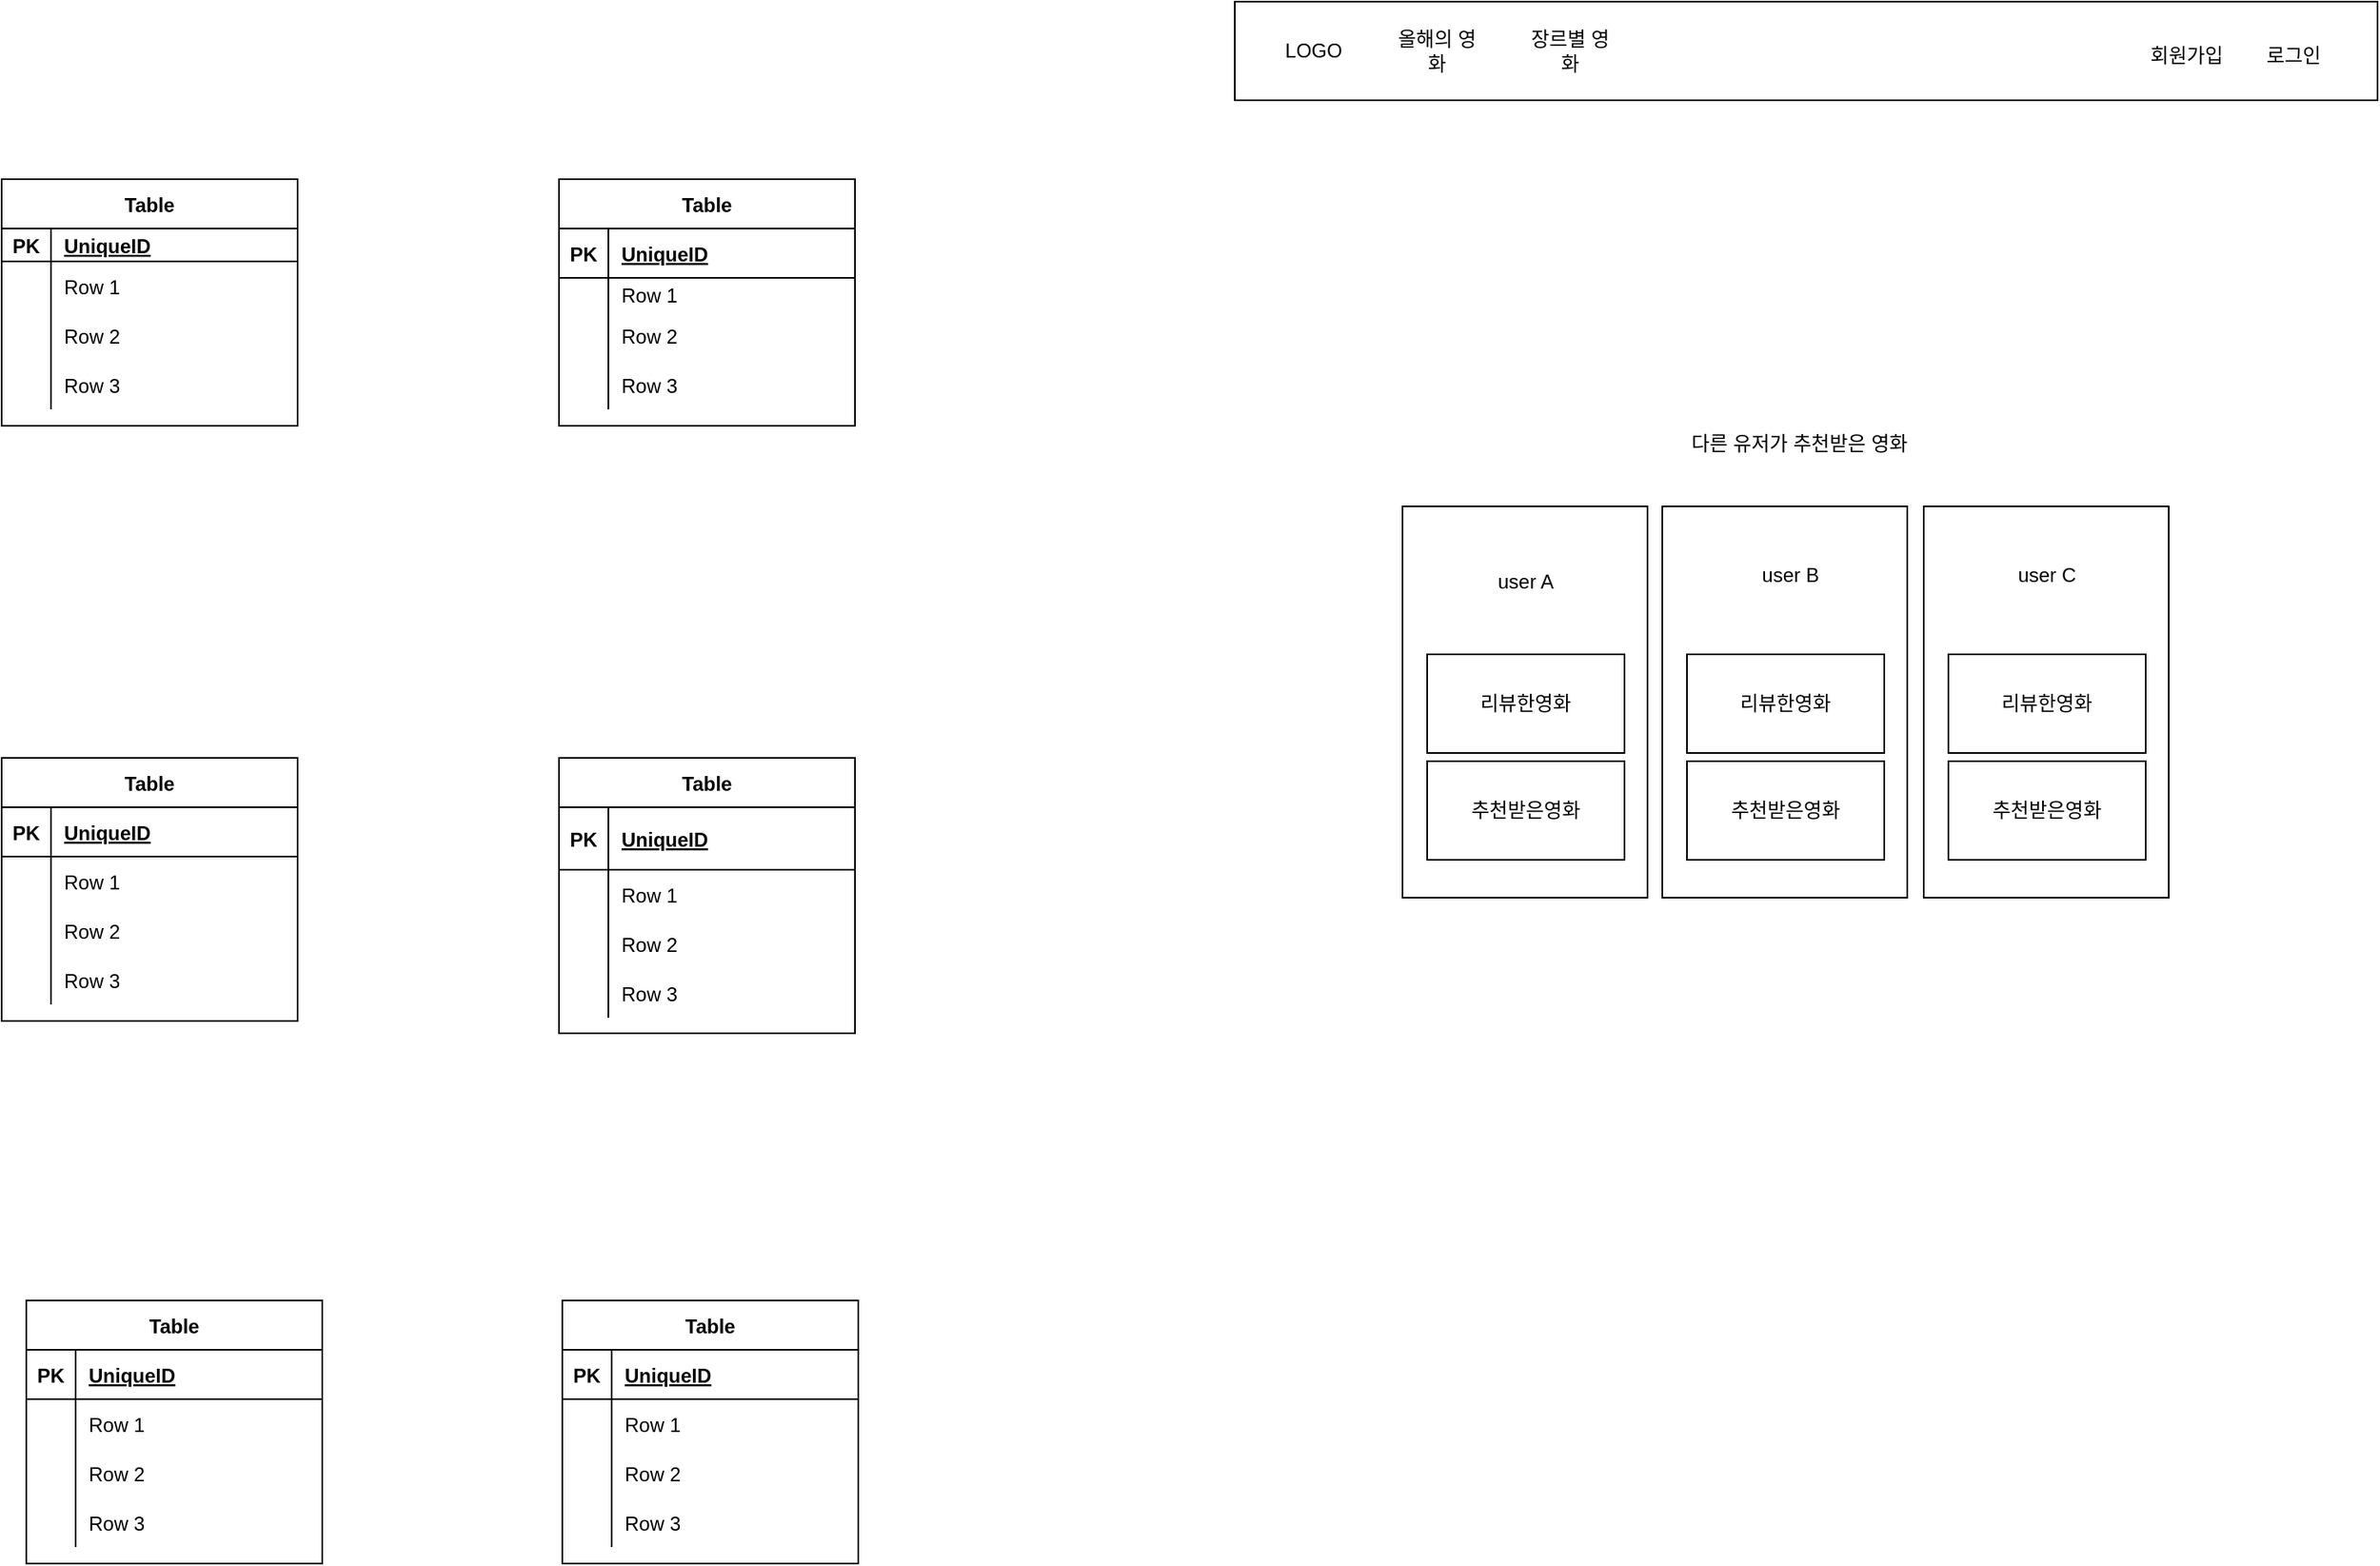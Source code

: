 <mxfile version="15.7.3" type="github"><diagram id="rUzYTaWajFhpniBD4Ewf" name="Page-1"><mxGraphModel dx="1663" dy="770" grid="1" gridSize="10" guides="1" tooltips="1" connect="1" arrows="1" fold="1" page="1" pageScale="1" pageWidth="827" pageHeight="1169" math="0" shadow="0"><root><mxCell id="0"/><mxCell id="1" parent="0"/><mxCell id="fk0M6dTDzl-Yn9SoUgIO-6" value="" style="group" parent="1" vertex="1" connectable="0"><mxGeometry x="172" y="366" width="149" height="238" as="geometry"/></mxCell><mxCell id="fk0M6dTDzl-Yn9SoUgIO-5" value="" style="rounded=0;whiteSpace=wrap;html=1;" parent="fk0M6dTDzl-Yn9SoUgIO-6" vertex="1"><mxGeometry width="149" height="238" as="geometry"/></mxCell><mxCell id="fk0M6dTDzl-Yn9SoUgIO-3" value="리뷰한영화" style="rounded=0;whiteSpace=wrap;html=1;" parent="fk0M6dTDzl-Yn9SoUgIO-6" vertex="1"><mxGeometry x="15" y="90" width="120" height="60" as="geometry"/></mxCell><mxCell id="fk0M6dTDzl-Yn9SoUgIO-4" value="추천받은영화" style="rounded=0;whiteSpace=wrap;html=1;" parent="fk0M6dTDzl-Yn9SoUgIO-6" vertex="1"><mxGeometry x="15" y="155" width="120" height="60" as="geometry"/></mxCell><mxCell id="fk0M6dTDzl-Yn9SoUgIO-17" value="user A" style="text;html=1;strokeColor=none;fillColor=none;align=center;verticalAlign=middle;whiteSpace=wrap;rounded=0;" parent="fk0M6dTDzl-Yn9SoUgIO-6" vertex="1"><mxGeometry x="45" y="31" width="60" height="30" as="geometry"/></mxCell><mxCell id="fk0M6dTDzl-Yn9SoUgIO-7" value="" style="group" parent="1" vertex="1" connectable="0"><mxGeometry x="330" y="366" width="149" height="238" as="geometry"/></mxCell><mxCell id="fk0M6dTDzl-Yn9SoUgIO-8" value="" style="rounded=0;whiteSpace=wrap;html=1;" parent="fk0M6dTDzl-Yn9SoUgIO-7" vertex="1"><mxGeometry width="149" height="238" as="geometry"/></mxCell><mxCell id="fk0M6dTDzl-Yn9SoUgIO-10" value="리뷰한영화" style="rounded=0;whiteSpace=wrap;html=1;" parent="fk0M6dTDzl-Yn9SoUgIO-7" vertex="1"><mxGeometry x="15" y="90" width="120" height="60" as="geometry"/></mxCell><mxCell id="fk0M6dTDzl-Yn9SoUgIO-11" value="추천받은영화" style="rounded=0;whiteSpace=wrap;html=1;" parent="fk0M6dTDzl-Yn9SoUgIO-7" vertex="1"><mxGeometry x="15" y="155" width="120" height="60" as="geometry"/></mxCell><mxCell id="fk0M6dTDzl-Yn9SoUgIO-18" value="user B" style="text;html=1;strokeColor=none;fillColor=none;align=center;verticalAlign=middle;whiteSpace=wrap;rounded=0;" parent="fk0M6dTDzl-Yn9SoUgIO-7" vertex="1"><mxGeometry x="48" y="27" width="60" height="30" as="geometry"/></mxCell><mxCell id="fk0M6dTDzl-Yn9SoUgIO-12" value="" style="group" parent="1" vertex="1" connectable="0"><mxGeometry x="489" y="366" width="149" height="238" as="geometry"/></mxCell><mxCell id="fk0M6dTDzl-Yn9SoUgIO-13" value="" style="rounded=0;whiteSpace=wrap;html=1;" parent="fk0M6dTDzl-Yn9SoUgIO-12" vertex="1"><mxGeometry width="149" height="238" as="geometry"/></mxCell><mxCell id="fk0M6dTDzl-Yn9SoUgIO-15" value="리뷰한영화" style="rounded=0;whiteSpace=wrap;html=1;" parent="fk0M6dTDzl-Yn9SoUgIO-12" vertex="1"><mxGeometry x="15" y="90" width="120" height="60" as="geometry"/></mxCell><mxCell id="fk0M6dTDzl-Yn9SoUgIO-16" value="추천받은영화" style="rounded=0;whiteSpace=wrap;html=1;" parent="fk0M6dTDzl-Yn9SoUgIO-12" vertex="1"><mxGeometry x="15" y="155" width="120" height="60" as="geometry"/></mxCell><mxCell id="fk0M6dTDzl-Yn9SoUgIO-20" value="user C" style="text;html=1;strokeColor=none;fillColor=none;align=center;verticalAlign=middle;whiteSpace=wrap;rounded=0;" parent="fk0M6dTDzl-Yn9SoUgIO-12" vertex="1"><mxGeometry x="45" y="27" width="60" height="30" as="geometry"/></mxCell><mxCell id="fk0M6dTDzl-Yn9SoUgIO-21" value="다른 유저가 추천받은 영화" style="text;html=1;strokeColor=none;fillColor=none;align=center;verticalAlign=middle;whiteSpace=wrap;rounded=0;" parent="1" vertex="1"><mxGeometry x="244" y="313" width="339" height="30" as="geometry"/></mxCell><mxCell id="fk0M6dTDzl-Yn9SoUgIO-25" value="" style="rounded=0;whiteSpace=wrap;html=1;" parent="1" vertex="1"><mxGeometry x="70" y="59" width="695" height="60" as="geometry"/></mxCell><mxCell id="fk0M6dTDzl-Yn9SoUgIO-26" value="회원가입" style="text;html=1;strokeColor=none;fillColor=none;align=center;verticalAlign=middle;whiteSpace=wrap;rounded=0;" parent="1" vertex="1"><mxGeometry x="619" y="77" width="60" height="30" as="geometry"/></mxCell><mxCell id="fk0M6dTDzl-Yn9SoUgIO-27" value="로그인" style="text;html=1;strokeColor=none;fillColor=none;align=center;verticalAlign=middle;whiteSpace=wrap;rounded=0;" parent="1" vertex="1"><mxGeometry x="684" y="77" width="60" height="30" as="geometry"/></mxCell><mxCell id="fk0M6dTDzl-Yn9SoUgIO-28" value="LOGO" style="text;html=1;strokeColor=none;fillColor=none;align=center;verticalAlign=middle;whiteSpace=wrap;rounded=0;" parent="1" vertex="1"><mxGeometry x="88" y="74" width="60" height="30" as="geometry"/></mxCell><mxCell id="fk0M6dTDzl-Yn9SoUgIO-29" value="올해의 영화" style="text;html=1;strokeColor=none;fillColor=none;align=center;verticalAlign=middle;whiteSpace=wrap;rounded=0;" parent="1" vertex="1"><mxGeometry x="163" y="74" width="60" height="30" as="geometry"/></mxCell><mxCell id="fk0M6dTDzl-Yn9SoUgIO-30" value="장르별 영화" style="text;html=1;strokeColor=none;fillColor=none;align=center;verticalAlign=middle;whiteSpace=wrap;rounded=0;" parent="1" vertex="1"><mxGeometry x="244" y="74" width="60" height="30" as="geometry"/></mxCell><mxCell id="fk0M6dTDzl-Yn9SoUgIO-109" value="" style="group" parent="1" vertex="1" connectable="0"><mxGeometry x="-680" y="167" width="521" height="842" as="geometry"/></mxCell><mxCell id="fk0M6dTDzl-Yn9SoUgIO-31" value="Table" style="shape=table;startSize=30;container=1;collapsible=1;childLayout=tableLayout;fixedRows=1;rowLines=0;fontStyle=1;align=center;resizeLast=1;" parent="fk0M6dTDzl-Yn9SoUgIO-109" vertex="1"><mxGeometry width="180" height="150" as="geometry"/></mxCell><mxCell id="fk0M6dTDzl-Yn9SoUgIO-32" value="" style="shape=partialRectangle;collapsible=0;dropTarget=0;pointerEvents=0;fillColor=none;top=0;left=0;bottom=1;right=0;points=[[0,0.5],[1,0.5]];portConstraint=eastwest;" parent="fk0M6dTDzl-Yn9SoUgIO-31" vertex="1"><mxGeometry y="30" width="180" height="20" as="geometry"/></mxCell><mxCell id="fk0M6dTDzl-Yn9SoUgIO-33" value="PK" style="shape=partialRectangle;connectable=0;fillColor=none;top=0;left=0;bottom=0;right=0;fontStyle=1;overflow=hidden;" parent="fk0M6dTDzl-Yn9SoUgIO-32" vertex="1"><mxGeometry width="30" height="20" as="geometry"><mxRectangle width="30" height="20" as="alternateBounds"/></mxGeometry></mxCell><mxCell id="fk0M6dTDzl-Yn9SoUgIO-34" value="UniqueID" style="shape=partialRectangle;connectable=0;fillColor=none;top=0;left=0;bottom=0;right=0;align=left;spacingLeft=6;fontStyle=5;overflow=hidden;" parent="fk0M6dTDzl-Yn9SoUgIO-32" vertex="1"><mxGeometry x="30" width="150" height="20" as="geometry"><mxRectangle width="150" height="20" as="alternateBounds"/></mxGeometry></mxCell><mxCell id="fk0M6dTDzl-Yn9SoUgIO-35" value="" style="shape=partialRectangle;collapsible=0;dropTarget=0;pointerEvents=0;fillColor=none;top=0;left=0;bottom=0;right=0;points=[[0,0.5],[1,0.5]];portConstraint=eastwest;" parent="fk0M6dTDzl-Yn9SoUgIO-31" vertex="1"><mxGeometry y="50" width="180" height="30" as="geometry"/></mxCell><mxCell id="fk0M6dTDzl-Yn9SoUgIO-36" value="" style="shape=partialRectangle;connectable=0;fillColor=none;top=0;left=0;bottom=0;right=0;editable=1;overflow=hidden;" parent="fk0M6dTDzl-Yn9SoUgIO-35" vertex="1"><mxGeometry width="30" height="30" as="geometry"><mxRectangle width="30" height="30" as="alternateBounds"/></mxGeometry></mxCell><mxCell id="fk0M6dTDzl-Yn9SoUgIO-37" value="Row 1" style="shape=partialRectangle;connectable=0;fillColor=none;top=0;left=0;bottom=0;right=0;align=left;spacingLeft=6;overflow=hidden;" parent="fk0M6dTDzl-Yn9SoUgIO-35" vertex="1"><mxGeometry x="30" width="150" height="30" as="geometry"><mxRectangle width="150" height="30" as="alternateBounds"/></mxGeometry></mxCell><mxCell id="fk0M6dTDzl-Yn9SoUgIO-38" value="" style="shape=partialRectangle;collapsible=0;dropTarget=0;pointerEvents=0;fillColor=none;top=0;left=0;bottom=0;right=0;points=[[0,0.5],[1,0.5]];portConstraint=eastwest;" parent="fk0M6dTDzl-Yn9SoUgIO-31" vertex="1"><mxGeometry y="80" width="180" height="30" as="geometry"/></mxCell><mxCell id="fk0M6dTDzl-Yn9SoUgIO-39" value="" style="shape=partialRectangle;connectable=0;fillColor=none;top=0;left=0;bottom=0;right=0;editable=1;overflow=hidden;" parent="fk0M6dTDzl-Yn9SoUgIO-38" vertex="1"><mxGeometry width="30" height="30" as="geometry"><mxRectangle width="30" height="30" as="alternateBounds"/></mxGeometry></mxCell><mxCell id="fk0M6dTDzl-Yn9SoUgIO-40" value="Row 2" style="shape=partialRectangle;connectable=0;fillColor=none;top=0;left=0;bottom=0;right=0;align=left;spacingLeft=6;overflow=hidden;" parent="fk0M6dTDzl-Yn9SoUgIO-38" vertex="1"><mxGeometry x="30" width="150" height="30" as="geometry"><mxRectangle width="150" height="30" as="alternateBounds"/></mxGeometry></mxCell><mxCell id="fk0M6dTDzl-Yn9SoUgIO-41" value="" style="shape=partialRectangle;collapsible=0;dropTarget=0;pointerEvents=0;fillColor=none;top=0;left=0;bottom=0;right=0;points=[[0,0.5],[1,0.5]];portConstraint=eastwest;" parent="fk0M6dTDzl-Yn9SoUgIO-31" vertex="1"><mxGeometry y="110" width="180" height="30" as="geometry"/></mxCell><mxCell id="fk0M6dTDzl-Yn9SoUgIO-42" value="" style="shape=partialRectangle;connectable=0;fillColor=none;top=0;left=0;bottom=0;right=0;editable=1;overflow=hidden;" parent="fk0M6dTDzl-Yn9SoUgIO-41" vertex="1"><mxGeometry width="30" height="30" as="geometry"><mxRectangle width="30" height="30" as="alternateBounds"/></mxGeometry></mxCell><mxCell id="fk0M6dTDzl-Yn9SoUgIO-43" value="Row 3" style="shape=partialRectangle;connectable=0;fillColor=none;top=0;left=0;bottom=0;right=0;align=left;spacingLeft=6;overflow=hidden;" parent="fk0M6dTDzl-Yn9SoUgIO-41" vertex="1"><mxGeometry x="30" width="150" height="30" as="geometry"><mxRectangle width="150" height="30" as="alternateBounds"/></mxGeometry></mxCell><mxCell id="fk0M6dTDzl-Yn9SoUgIO-44" value="Table" style="shape=table;startSize=30;container=1;collapsible=1;childLayout=tableLayout;fixedRows=1;rowLines=0;fontStyle=1;align=center;resizeLast=1;" parent="fk0M6dTDzl-Yn9SoUgIO-109" vertex="1"><mxGeometry x="339" width="180" height="150" as="geometry"/></mxCell><mxCell id="fk0M6dTDzl-Yn9SoUgIO-45" value="" style="shape=partialRectangle;collapsible=0;dropTarget=0;pointerEvents=0;fillColor=none;top=0;left=0;bottom=1;right=0;points=[[0,0.5],[1,0.5]];portConstraint=eastwest;" parent="fk0M6dTDzl-Yn9SoUgIO-44" vertex="1"><mxGeometry y="30" width="180" height="30" as="geometry"/></mxCell><mxCell id="fk0M6dTDzl-Yn9SoUgIO-46" value="PK" style="shape=partialRectangle;connectable=0;fillColor=none;top=0;left=0;bottom=0;right=0;fontStyle=1;overflow=hidden;" parent="fk0M6dTDzl-Yn9SoUgIO-45" vertex="1"><mxGeometry width="30" height="30" as="geometry"><mxRectangle width="30" height="30" as="alternateBounds"/></mxGeometry></mxCell><mxCell id="fk0M6dTDzl-Yn9SoUgIO-47" value="UniqueID" style="shape=partialRectangle;connectable=0;fillColor=none;top=0;left=0;bottom=0;right=0;align=left;spacingLeft=6;fontStyle=5;overflow=hidden;" parent="fk0M6dTDzl-Yn9SoUgIO-45" vertex="1"><mxGeometry x="30" width="150" height="30" as="geometry"><mxRectangle width="150" height="30" as="alternateBounds"/></mxGeometry></mxCell><mxCell id="fk0M6dTDzl-Yn9SoUgIO-48" value="" style="shape=partialRectangle;collapsible=0;dropTarget=0;pointerEvents=0;fillColor=none;top=0;left=0;bottom=0;right=0;points=[[0,0.5],[1,0.5]];portConstraint=eastwest;" parent="fk0M6dTDzl-Yn9SoUgIO-44" vertex="1"><mxGeometry y="60" width="180" height="20" as="geometry"/></mxCell><mxCell id="fk0M6dTDzl-Yn9SoUgIO-49" value="" style="shape=partialRectangle;connectable=0;fillColor=none;top=0;left=0;bottom=0;right=0;editable=1;overflow=hidden;" parent="fk0M6dTDzl-Yn9SoUgIO-48" vertex="1"><mxGeometry width="30" height="20" as="geometry"><mxRectangle width="30" height="20" as="alternateBounds"/></mxGeometry></mxCell><mxCell id="fk0M6dTDzl-Yn9SoUgIO-50" value="Row 1" style="shape=partialRectangle;connectable=0;fillColor=none;top=0;left=0;bottom=0;right=0;align=left;spacingLeft=6;overflow=hidden;" parent="fk0M6dTDzl-Yn9SoUgIO-48" vertex="1"><mxGeometry x="30" width="150" height="20" as="geometry"><mxRectangle width="150" height="20" as="alternateBounds"/></mxGeometry></mxCell><mxCell id="fk0M6dTDzl-Yn9SoUgIO-51" value="" style="shape=partialRectangle;collapsible=0;dropTarget=0;pointerEvents=0;fillColor=none;top=0;left=0;bottom=0;right=0;points=[[0,0.5],[1,0.5]];portConstraint=eastwest;" parent="fk0M6dTDzl-Yn9SoUgIO-44" vertex="1"><mxGeometry y="80" width="180" height="30" as="geometry"/></mxCell><mxCell id="fk0M6dTDzl-Yn9SoUgIO-52" value="" style="shape=partialRectangle;connectable=0;fillColor=none;top=0;left=0;bottom=0;right=0;editable=1;overflow=hidden;" parent="fk0M6dTDzl-Yn9SoUgIO-51" vertex="1"><mxGeometry width="30" height="30" as="geometry"><mxRectangle width="30" height="30" as="alternateBounds"/></mxGeometry></mxCell><mxCell id="fk0M6dTDzl-Yn9SoUgIO-53" value="Row 2" style="shape=partialRectangle;connectable=0;fillColor=none;top=0;left=0;bottom=0;right=0;align=left;spacingLeft=6;overflow=hidden;" parent="fk0M6dTDzl-Yn9SoUgIO-51" vertex="1"><mxGeometry x="30" width="150" height="30" as="geometry"><mxRectangle width="150" height="30" as="alternateBounds"/></mxGeometry></mxCell><mxCell id="fk0M6dTDzl-Yn9SoUgIO-54" value="" style="shape=partialRectangle;collapsible=0;dropTarget=0;pointerEvents=0;fillColor=none;top=0;left=0;bottom=0;right=0;points=[[0,0.5],[1,0.5]];portConstraint=eastwest;" parent="fk0M6dTDzl-Yn9SoUgIO-44" vertex="1"><mxGeometry y="110" width="180" height="30" as="geometry"/></mxCell><mxCell id="fk0M6dTDzl-Yn9SoUgIO-55" value="" style="shape=partialRectangle;connectable=0;fillColor=none;top=0;left=0;bottom=0;right=0;editable=1;overflow=hidden;" parent="fk0M6dTDzl-Yn9SoUgIO-54" vertex="1"><mxGeometry width="30" height="30" as="geometry"><mxRectangle width="30" height="30" as="alternateBounds"/></mxGeometry></mxCell><mxCell id="fk0M6dTDzl-Yn9SoUgIO-56" value="Row 3" style="shape=partialRectangle;connectable=0;fillColor=none;top=0;left=0;bottom=0;right=0;align=left;spacingLeft=6;overflow=hidden;" parent="fk0M6dTDzl-Yn9SoUgIO-54" vertex="1"><mxGeometry x="30" width="150" height="30" as="geometry"><mxRectangle width="150" height="30" as="alternateBounds"/></mxGeometry></mxCell><mxCell id="fk0M6dTDzl-Yn9SoUgIO-57" value="Table" style="shape=table;startSize=30;container=1;collapsible=1;childLayout=tableLayout;fixedRows=1;rowLines=0;fontStyle=1;align=center;resizeLast=1;" parent="fk0M6dTDzl-Yn9SoUgIO-109" vertex="1"><mxGeometry y="352" width="180" height="160" as="geometry"/></mxCell><mxCell id="fk0M6dTDzl-Yn9SoUgIO-58" value="" style="shape=partialRectangle;collapsible=0;dropTarget=0;pointerEvents=0;fillColor=none;top=0;left=0;bottom=1;right=0;points=[[0,0.5],[1,0.5]];portConstraint=eastwest;" parent="fk0M6dTDzl-Yn9SoUgIO-57" vertex="1"><mxGeometry y="30" width="180" height="30" as="geometry"/></mxCell><mxCell id="fk0M6dTDzl-Yn9SoUgIO-59" value="PK" style="shape=partialRectangle;connectable=0;fillColor=none;top=0;left=0;bottom=0;right=0;fontStyle=1;overflow=hidden;" parent="fk0M6dTDzl-Yn9SoUgIO-58" vertex="1"><mxGeometry width="30" height="30" as="geometry"><mxRectangle width="30" height="30" as="alternateBounds"/></mxGeometry></mxCell><mxCell id="fk0M6dTDzl-Yn9SoUgIO-60" value="UniqueID" style="shape=partialRectangle;connectable=0;fillColor=none;top=0;left=0;bottom=0;right=0;align=left;spacingLeft=6;fontStyle=5;overflow=hidden;" parent="fk0M6dTDzl-Yn9SoUgIO-58" vertex="1"><mxGeometry x="30" width="150" height="30" as="geometry"><mxRectangle width="150" height="30" as="alternateBounds"/></mxGeometry></mxCell><mxCell id="fk0M6dTDzl-Yn9SoUgIO-61" value="" style="shape=partialRectangle;collapsible=0;dropTarget=0;pointerEvents=0;fillColor=none;top=0;left=0;bottom=0;right=0;points=[[0,0.5],[1,0.5]];portConstraint=eastwest;" parent="fk0M6dTDzl-Yn9SoUgIO-57" vertex="1"><mxGeometry y="60" width="180" height="30" as="geometry"/></mxCell><mxCell id="fk0M6dTDzl-Yn9SoUgIO-62" value="" style="shape=partialRectangle;connectable=0;fillColor=none;top=0;left=0;bottom=0;right=0;editable=1;overflow=hidden;" parent="fk0M6dTDzl-Yn9SoUgIO-61" vertex="1"><mxGeometry width="30" height="30" as="geometry"><mxRectangle width="30" height="30" as="alternateBounds"/></mxGeometry></mxCell><mxCell id="fk0M6dTDzl-Yn9SoUgIO-63" value="Row 1" style="shape=partialRectangle;connectable=0;fillColor=none;top=0;left=0;bottom=0;right=0;align=left;spacingLeft=6;overflow=hidden;" parent="fk0M6dTDzl-Yn9SoUgIO-61" vertex="1"><mxGeometry x="30" width="150" height="30" as="geometry"><mxRectangle width="150" height="30" as="alternateBounds"/></mxGeometry></mxCell><mxCell id="fk0M6dTDzl-Yn9SoUgIO-64" value="" style="shape=partialRectangle;collapsible=0;dropTarget=0;pointerEvents=0;fillColor=none;top=0;left=0;bottom=0;right=0;points=[[0,0.5],[1,0.5]];portConstraint=eastwest;" parent="fk0M6dTDzl-Yn9SoUgIO-57" vertex="1"><mxGeometry y="90" width="180" height="30" as="geometry"/></mxCell><mxCell id="fk0M6dTDzl-Yn9SoUgIO-65" value="" style="shape=partialRectangle;connectable=0;fillColor=none;top=0;left=0;bottom=0;right=0;editable=1;overflow=hidden;" parent="fk0M6dTDzl-Yn9SoUgIO-64" vertex="1"><mxGeometry width="30" height="30" as="geometry"><mxRectangle width="30" height="30" as="alternateBounds"/></mxGeometry></mxCell><mxCell id="fk0M6dTDzl-Yn9SoUgIO-66" value="Row 2" style="shape=partialRectangle;connectable=0;fillColor=none;top=0;left=0;bottom=0;right=0;align=left;spacingLeft=6;overflow=hidden;" parent="fk0M6dTDzl-Yn9SoUgIO-64" vertex="1"><mxGeometry x="30" width="150" height="30" as="geometry"><mxRectangle width="150" height="30" as="alternateBounds"/></mxGeometry></mxCell><mxCell id="fk0M6dTDzl-Yn9SoUgIO-67" value="" style="shape=partialRectangle;collapsible=0;dropTarget=0;pointerEvents=0;fillColor=none;top=0;left=0;bottom=0;right=0;points=[[0,0.5],[1,0.5]];portConstraint=eastwest;" parent="fk0M6dTDzl-Yn9SoUgIO-57" vertex="1"><mxGeometry y="120" width="180" height="30" as="geometry"/></mxCell><mxCell id="fk0M6dTDzl-Yn9SoUgIO-68" value="" style="shape=partialRectangle;connectable=0;fillColor=none;top=0;left=0;bottom=0;right=0;editable=1;overflow=hidden;" parent="fk0M6dTDzl-Yn9SoUgIO-67" vertex="1"><mxGeometry width="30" height="30" as="geometry"><mxRectangle width="30" height="30" as="alternateBounds"/></mxGeometry></mxCell><mxCell id="fk0M6dTDzl-Yn9SoUgIO-69" value="Row 3" style="shape=partialRectangle;connectable=0;fillColor=none;top=0;left=0;bottom=0;right=0;align=left;spacingLeft=6;overflow=hidden;" parent="fk0M6dTDzl-Yn9SoUgIO-67" vertex="1"><mxGeometry x="30" width="150" height="30" as="geometry"><mxRectangle width="150" height="30" as="alternateBounds"/></mxGeometry></mxCell><mxCell id="fk0M6dTDzl-Yn9SoUgIO-70" value="Table" style="shape=table;startSize=30;container=1;collapsible=1;childLayout=tableLayout;fixedRows=1;rowLines=0;fontStyle=1;align=center;resizeLast=1;" parent="fk0M6dTDzl-Yn9SoUgIO-109" vertex="1"><mxGeometry x="339" y="352" width="180" height="167.5" as="geometry"/></mxCell><mxCell id="fk0M6dTDzl-Yn9SoUgIO-71" value="" style="shape=partialRectangle;collapsible=0;dropTarget=0;pointerEvents=0;fillColor=none;top=0;left=0;bottom=1;right=0;points=[[0,0.5],[1,0.5]];portConstraint=eastwest;" parent="fk0M6dTDzl-Yn9SoUgIO-70" vertex="1"><mxGeometry y="30" width="180" height="38" as="geometry"/></mxCell><mxCell id="fk0M6dTDzl-Yn9SoUgIO-72" value="PK" style="shape=partialRectangle;connectable=0;fillColor=none;top=0;left=0;bottom=0;right=0;fontStyle=1;overflow=hidden;" parent="fk0M6dTDzl-Yn9SoUgIO-71" vertex="1"><mxGeometry width="30" height="38" as="geometry"><mxRectangle width="30" height="38" as="alternateBounds"/></mxGeometry></mxCell><mxCell id="fk0M6dTDzl-Yn9SoUgIO-73" value="UniqueID" style="shape=partialRectangle;connectable=0;fillColor=none;top=0;left=0;bottom=0;right=0;align=left;spacingLeft=6;fontStyle=5;overflow=hidden;" parent="fk0M6dTDzl-Yn9SoUgIO-71" vertex="1"><mxGeometry x="30" width="150" height="38" as="geometry"><mxRectangle width="150" height="38" as="alternateBounds"/></mxGeometry></mxCell><mxCell id="fk0M6dTDzl-Yn9SoUgIO-74" value="" style="shape=partialRectangle;collapsible=0;dropTarget=0;pointerEvents=0;fillColor=none;top=0;left=0;bottom=0;right=0;points=[[0,0.5],[1,0.5]];portConstraint=eastwest;" parent="fk0M6dTDzl-Yn9SoUgIO-70" vertex="1"><mxGeometry y="68" width="180" height="30" as="geometry"/></mxCell><mxCell id="fk0M6dTDzl-Yn9SoUgIO-75" value="" style="shape=partialRectangle;connectable=0;fillColor=none;top=0;left=0;bottom=0;right=0;editable=1;overflow=hidden;" parent="fk0M6dTDzl-Yn9SoUgIO-74" vertex="1"><mxGeometry width="30" height="30" as="geometry"><mxRectangle width="30" height="30" as="alternateBounds"/></mxGeometry></mxCell><mxCell id="fk0M6dTDzl-Yn9SoUgIO-76" value="Row 1" style="shape=partialRectangle;connectable=0;fillColor=none;top=0;left=0;bottom=0;right=0;align=left;spacingLeft=6;overflow=hidden;" parent="fk0M6dTDzl-Yn9SoUgIO-74" vertex="1"><mxGeometry x="30" width="150" height="30" as="geometry"><mxRectangle width="150" height="30" as="alternateBounds"/></mxGeometry></mxCell><mxCell id="fk0M6dTDzl-Yn9SoUgIO-77" value="" style="shape=partialRectangle;collapsible=0;dropTarget=0;pointerEvents=0;fillColor=none;top=0;left=0;bottom=0;right=0;points=[[0,0.5],[1,0.5]];portConstraint=eastwest;" parent="fk0M6dTDzl-Yn9SoUgIO-70" vertex="1"><mxGeometry y="98" width="180" height="30" as="geometry"/></mxCell><mxCell id="fk0M6dTDzl-Yn9SoUgIO-78" value="" style="shape=partialRectangle;connectable=0;fillColor=none;top=0;left=0;bottom=0;right=0;editable=1;overflow=hidden;" parent="fk0M6dTDzl-Yn9SoUgIO-77" vertex="1"><mxGeometry width="30" height="30" as="geometry"><mxRectangle width="30" height="30" as="alternateBounds"/></mxGeometry></mxCell><mxCell id="fk0M6dTDzl-Yn9SoUgIO-79" value="Row 2" style="shape=partialRectangle;connectable=0;fillColor=none;top=0;left=0;bottom=0;right=0;align=left;spacingLeft=6;overflow=hidden;" parent="fk0M6dTDzl-Yn9SoUgIO-77" vertex="1"><mxGeometry x="30" width="150" height="30" as="geometry"><mxRectangle width="150" height="30" as="alternateBounds"/></mxGeometry></mxCell><mxCell id="fk0M6dTDzl-Yn9SoUgIO-80" value="" style="shape=partialRectangle;collapsible=0;dropTarget=0;pointerEvents=0;fillColor=none;top=0;left=0;bottom=0;right=0;points=[[0,0.5],[1,0.5]];portConstraint=eastwest;" parent="fk0M6dTDzl-Yn9SoUgIO-70" vertex="1"><mxGeometry y="128" width="180" height="30" as="geometry"/></mxCell><mxCell id="fk0M6dTDzl-Yn9SoUgIO-81" value="" style="shape=partialRectangle;connectable=0;fillColor=none;top=0;left=0;bottom=0;right=0;editable=1;overflow=hidden;" parent="fk0M6dTDzl-Yn9SoUgIO-80" vertex="1"><mxGeometry width="30" height="30" as="geometry"><mxRectangle width="30" height="30" as="alternateBounds"/></mxGeometry></mxCell><mxCell id="fk0M6dTDzl-Yn9SoUgIO-82" value="Row 3" style="shape=partialRectangle;connectable=0;fillColor=none;top=0;left=0;bottom=0;right=0;align=left;spacingLeft=6;overflow=hidden;" parent="fk0M6dTDzl-Yn9SoUgIO-80" vertex="1"><mxGeometry x="30" width="150" height="30" as="geometry"><mxRectangle width="150" height="30" as="alternateBounds"/></mxGeometry></mxCell><mxCell id="fk0M6dTDzl-Yn9SoUgIO-83" value="Table" style="shape=table;startSize=30;container=1;collapsible=1;childLayout=tableLayout;fixedRows=1;rowLines=0;fontStyle=1;align=center;resizeLast=1;" parent="fk0M6dTDzl-Yn9SoUgIO-109" vertex="1"><mxGeometry x="15" y="682" width="180" height="160" as="geometry"/></mxCell><mxCell id="fk0M6dTDzl-Yn9SoUgIO-84" value="" style="shape=partialRectangle;collapsible=0;dropTarget=0;pointerEvents=0;fillColor=none;top=0;left=0;bottom=1;right=0;points=[[0,0.5],[1,0.5]];portConstraint=eastwest;" parent="fk0M6dTDzl-Yn9SoUgIO-83" vertex="1"><mxGeometry y="30" width="180" height="30" as="geometry"/></mxCell><mxCell id="fk0M6dTDzl-Yn9SoUgIO-85" value="PK" style="shape=partialRectangle;connectable=0;fillColor=none;top=0;left=0;bottom=0;right=0;fontStyle=1;overflow=hidden;" parent="fk0M6dTDzl-Yn9SoUgIO-84" vertex="1"><mxGeometry width="30" height="30" as="geometry"><mxRectangle width="30" height="30" as="alternateBounds"/></mxGeometry></mxCell><mxCell id="fk0M6dTDzl-Yn9SoUgIO-86" value="UniqueID" style="shape=partialRectangle;connectable=0;fillColor=none;top=0;left=0;bottom=0;right=0;align=left;spacingLeft=6;fontStyle=5;overflow=hidden;" parent="fk0M6dTDzl-Yn9SoUgIO-84" vertex="1"><mxGeometry x="30" width="150" height="30" as="geometry"><mxRectangle width="150" height="30" as="alternateBounds"/></mxGeometry></mxCell><mxCell id="fk0M6dTDzl-Yn9SoUgIO-87" value="" style="shape=partialRectangle;collapsible=0;dropTarget=0;pointerEvents=0;fillColor=none;top=0;left=0;bottom=0;right=0;points=[[0,0.5],[1,0.5]];portConstraint=eastwest;" parent="fk0M6dTDzl-Yn9SoUgIO-83" vertex="1"><mxGeometry y="60" width="180" height="30" as="geometry"/></mxCell><mxCell id="fk0M6dTDzl-Yn9SoUgIO-88" value="" style="shape=partialRectangle;connectable=0;fillColor=none;top=0;left=0;bottom=0;right=0;editable=1;overflow=hidden;" parent="fk0M6dTDzl-Yn9SoUgIO-87" vertex="1"><mxGeometry width="30" height="30" as="geometry"><mxRectangle width="30" height="30" as="alternateBounds"/></mxGeometry></mxCell><mxCell id="fk0M6dTDzl-Yn9SoUgIO-89" value="Row 1" style="shape=partialRectangle;connectable=0;fillColor=none;top=0;left=0;bottom=0;right=0;align=left;spacingLeft=6;overflow=hidden;" parent="fk0M6dTDzl-Yn9SoUgIO-87" vertex="1"><mxGeometry x="30" width="150" height="30" as="geometry"><mxRectangle width="150" height="30" as="alternateBounds"/></mxGeometry></mxCell><mxCell id="fk0M6dTDzl-Yn9SoUgIO-90" value="" style="shape=partialRectangle;collapsible=0;dropTarget=0;pointerEvents=0;fillColor=none;top=0;left=0;bottom=0;right=0;points=[[0,0.5],[1,0.5]];portConstraint=eastwest;" parent="fk0M6dTDzl-Yn9SoUgIO-83" vertex="1"><mxGeometry y="90" width="180" height="30" as="geometry"/></mxCell><mxCell id="fk0M6dTDzl-Yn9SoUgIO-91" value="" style="shape=partialRectangle;connectable=0;fillColor=none;top=0;left=0;bottom=0;right=0;editable=1;overflow=hidden;" parent="fk0M6dTDzl-Yn9SoUgIO-90" vertex="1"><mxGeometry width="30" height="30" as="geometry"><mxRectangle width="30" height="30" as="alternateBounds"/></mxGeometry></mxCell><mxCell id="fk0M6dTDzl-Yn9SoUgIO-92" value="Row 2" style="shape=partialRectangle;connectable=0;fillColor=none;top=0;left=0;bottom=0;right=0;align=left;spacingLeft=6;overflow=hidden;" parent="fk0M6dTDzl-Yn9SoUgIO-90" vertex="1"><mxGeometry x="30" width="150" height="30" as="geometry"><mxRectangle width="150" height="30" as="alternateBounds"/></mxGeometry></mxCell><mxCell id="fk0M6dTDzl-Yn9SoUgIO-93" value="" style="shape=partialRectangle;collapsible=0;dropTarget=0;pointerEvents=0;fillColor=none;top=0;left=0;bottom=0;right=0;points=[[0,0.5],[1,0.5]];portConstraint=eastwest;" parent="fk0M6dTDzl-Yn9SoUgIO-83" vertex="1"><mxGeometry y="120" width="180" height="30" as="geometry"/></mxCell><mxCell id="fk0M6dTDzl-Yn9SoUgIO-94" value="" style="shape=partialRectangle;connectable=0;fillColor=none;top=0;left=0;bottom=0;right=0;editable=1;overflow=hidden;" parent="fk0M6dTDzl-Yn9SoUgIO-93" vertex="1"><mxGeometry width="30" height="30" as="geometry"><mxRectangle width="30" height="30" as="alternateBounds"/></mxGeometry></mxCell><mxCell id="fk0M6dTDzl-Yn9SoUgIO-95" value="Row 3" style="shape=partialRectangle;connectable=0;fillColor=none;top=0;left=0;bottom=0;right=0;align=left;spacingLeft=6;overflow=hidden;" parent="fk0M6dTDzl-Yn9SoUgIO-93" vertex="1"><mxGeometry x="30" width="150" height="30" as="geometry"><mxRectangle width="150" height="30" as="alternateBounds"/></mxGeometry></mxCell><mxCell id="fk0M6dTDzl-Yn9SoUgIO-96" value="Table" style="shape=table;startSize=30;container=1;collapsible=1;childLayout=tableLayout;fixedRows=1;rowLines=0;fontStyle=1;align=center;resizeLast=1;" parent="fk0M6dTDzl-Yn9SoUgIO-109" vertex="1"><mxGeometry x="341" y="682" width="180" height="160" as="geometry"/></mxCell><mxCell id="fk0M6dTDzl-Yn9SoUgIO-97" value="" style="shape=partialRectangle;collapsible=0;dropTarget=0;pointerEvents=0;fillColor=none;top=0;left=0;bottom=1;right=0;points=[[0,0.5],[1,0.5]];portConstraint=eastwest;" parent="fk0M6dTDzl-Yn9SoUgIO-96" vertex="1"><mxGeometry y="30" width="180" height="30" as="geometry"/></mxCell><mxCell id="fk0M6dTDzl-Yn9SoUgIO-98" value="PK" style="shape=partialRectangle;connectable=0;fillColor=none;top=0;left=0;bottom=0;right=0;fontStyle=1;overflow=hidden;" parent="fk0M6dTDzl-Yn9SoUgIO-97" vertex="1"><mxGeometry width="30" height="30" as="geometry"><mxRectangle width="30" height="30" as="alternateBounds"/></mxGeometry></mxCell><mxCell id="fk0M6dTDzl-Yn9SoUgIO-99" value="UniqueID" style="shape=partialRectangle;connectable=0;fillColor=none;top=0;left=0;bottom=0;right=0;align=left;spacingLeft=6;fontStyle=5;overflow=hidden;" parent="fk0M6dTDzl-Yn9SoUgIO-97" vertex="1"><mxGeometry x="30" width="150" height="30" as="geometry"><mxRectangle width="150" height="30" as="alternateBounds"/></mxGeometry></mxCell><mxCell id="fk0M6dTDzl-Yn9SoUgIO-100" value="" style="shape=partialRectangle;collapsible=0;dropTarget=0;pointerEvents=0;fillColor=none;top=0;left=0;bottom=0;right=0;points=[[0,0.5],[1,0.5]];portConstraint=eastwest;" parent="fk0M6dTDzl-Yn9SoUgIO-96" vertex="1"><mxGeometry y="60" width="180" height="30" as="geometry"/></mxCell><mxCell id="fk0M6dTDzl-Yn9SoUgIO-101" value="" style="shape=partialRectangle;connectable=0;fillColor=none;top=0;left=0;bottom=0;right=0;editable=1;overflow=hidden;" parent="fk0M6dTDzl-Yn9SoUgIO-100" vertex="1"><mxGeometry width="30" height="30" as="geometry"><mxRectangle width="30" height="30" as="alternateBounds"/></mxGeometry></mxCell><mxCell id="fk0M6dTDzl-Yn9SoUgIO-102" value="Row 1" style="shape=partialRectangle;connectable=0;fillColor=none;top=0;left=0;bottom=0;right=0;align=left;spacingLeft=6;overflow=hidden;" parent="fk0M6dTDzl-Yn9SoUgIO-100" vertex="1"><mxGeometry x="30" width="150" height="30" as="geometry"><mxRectangle width="150" height="30" as="alternateBounds"/></mxGeometry></mxCell><mxCell id="fk0M6dTDzl-Yn9SoUgIO-103" value="" style="shape=partialRectangle;collapsible=0;dropTarget=0;pointerEvents=0;fillColor=none;top=0;left=0;bottom=0;right=0;points=[[0,0.5],[1,0.5]];portConstraint=eastwest;" parent="fk0M6dTDzl-Yn9SoUgIO-96" vertex="1"><mxGeometry y="90" width="180" height="30" as="geometry"/></mxCell><mxCell id="fk0M6dTDzl-Yn9SoUgIO-104" value="" style="shape=partialRectangle;connectable=0;fillColor=none;top=0;left=0;bottom=0;right=0;editable=1;overflow=hidden;" parent="fk0M6dTDzl-Yn9SoUgIO-103" vertex="1"><mxGeometry width="30" height="30" as="geometry"><mxRectangle width="30" height="30" as="alternateBounds"/></mxGeometry></mxCell><mxCell id="fk0M6dTDzl-Yn9SoUgIO-105" value="Row 2" style="shape=partialRectangle;connectable=0;fillColor=none;top=0;left=0;bottom=0;right=0;align=left;spacingLeft=6;overflow=hidden;" parent="fk0M6dTDzl-Yn9SoUgIO-103" vertex="1"><mxGeometry x="30" width="150" height="30" as="geometry"><mxRectangle width="150" height="30" as="alternateBounds"/></mxGeometry></mxCell><mxCell id="fk0M6dTDzl-Yn9SoUgIO-106" value="" style="shape=partialRectangle;collapsible=0;dropTarget=0;pointerEvents=0;fillColor=none;top=0;left=0;bottom=0;right=0;points=[[0,0.5],[1,0.5]];portConstraint=eastwest;" parent="fk0M6dTDzl-Yn9SoUgIO-96" vertex="1"><mxGeometry y="120" width="180" height="30" as="geometry"/></mxCell><mxCell id="fk0M6dTDzl-Yn9SoUgIO-107" value="" style="shape=partialRectangle;connectable=0;fillColor=none;top=0;left=0;bottom=0;right=0;editable=1;overflow=hidden;" parent="fk0M6dTDzl-Yn9SoUgIO-106" vertex="1"><mxGeometry width="30" height="30" as="geometry"><mxRectangle width="30" height="30" as="alternateBounds"/></mxGeometry></mxCell><mxCell id="fk0M6dTDzl-Yn9SoUgIO-108" value="Row 3" style="shape=partialRectangle;connectable=0;fillColor=none;top=0;left=0;bottom=0;right=0;align=left;spacingLeft=6;overflow=hidden;" parent="fk0M6dTDzl-Yn9SoUgIO-106" vertex="1"><mxGeometry x="30" width="150" height="30" as="geometry"><mxRectangle width="150" height="30" as="alternateBounds"/></mxGeometry></mxCell></root></mxGraphModel></diagram></mxfile>